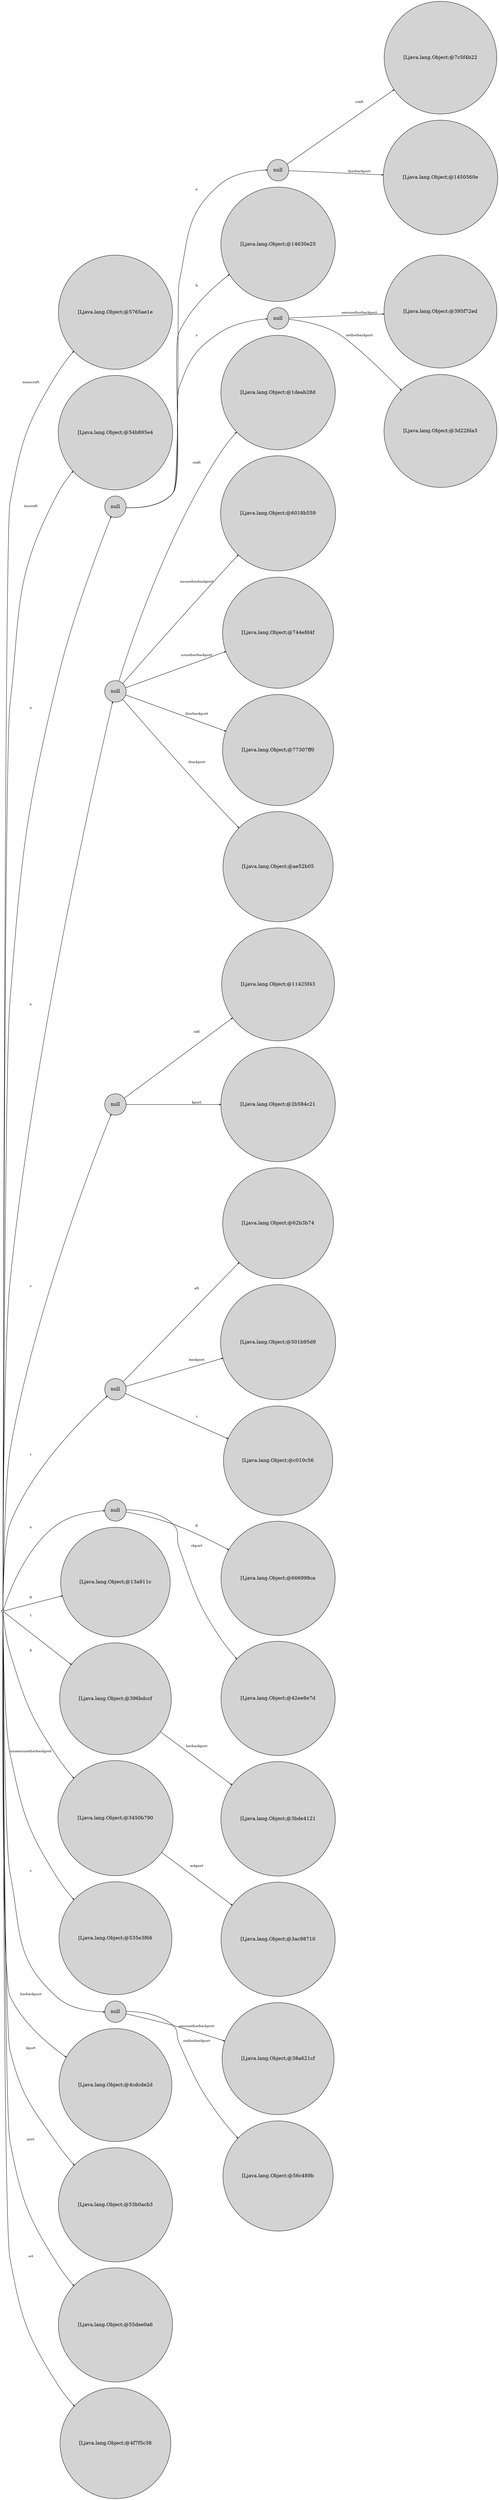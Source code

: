 digraph {
	rankdir = LR;
	ordering = out;
	edge [arrowsize=0.4,fontsize=10]
	node2B0EF11 [label="",style=filled,fillcolor=lightgrey,shape=circle,width=.1,height=.1];
//------leaves------
	node4472C502 [label="[Ljava.lang.Object;@5765ae1e",shape=point,style=filled,fillcolor=lightgrey,shape=circle,width=.07,height=.07]
	node517520BC [label="[Ljava.lang.Object;@54b895e4",shape=point,style=filled,fillcolor=lightgrey,shape=circle,width=.07,height=.07]
	node63000A4 [label="[Ljava.lang.Object;@7c5f4b22",shape=point,style=filled,fillcolor=lightgrey,shape=circle,width=.07,height=.07]
	node457F4D5 [label="[Ljava.lang.Object;@1450560e",shape=point,style=filled,fillcolor=lightgrey,shape=circle,width=.07,height=.07]
	node12E34100 [label="[Ljava.lang.Object;@14630e25",shape=point,style=filled,fillcolor=lightgrey,shape=circle,width=.07,height=.07]
	node2F29A120 [label="[Ljava.lang.Object;@395f72ed",shape=point,style=filled,fillcolor=lightgrey,shape=circle,width=.07,height=.07]
	node313CDF87 [label="[Ljava.lang.Object;@3d22fda3",shape=point,style=filled,fillcolor=lightgrey,shape=circle,width=.07,height=.07]
	node5FE06B86 [label="[Ljava.lang.Object;@1deab28d",shape=point,style=filled,fillcolor=lightgrey,shape=circle,width=.07,height=.07]
	node4A7D8650 [label="[Ljava.lang.Object;@6018b559",shape=point,style=filled,fillcolor=lightgrey,shape=circle,width=.07,height=.07]
	node3CF85E87 [label="[Ljava.lang.Object;@744efd4f",shape=point,style=filled,fillcolor=lightgrey,shape=circle,width=.07,height=.07]
	node5227AA90 [label="[Ljava.lang.Object;@77307ff0",shape=point,style=filled,fillcolor=lightgrey,shape=circle,width=.07,height=.07]
	node9C21BF7 [label="[Ljava.lang.Object;@ae52b05",shape=point,style=filled,fillcolor=lightgrey,shape=circle,width=.07,height=.07]
	node657973E3 [label="[Ljava.lang.Object;@11425f43",shape=point,style=filled,fillcolor=lightgrey,shape=circle,width=.07,height=.07]
	node8C6E33F [label="[Ljava.lang.Object;@2b584c21",shape=point,style=filled,fillcolor=lightgrey,shape=circle,width=.07,height=.07]
	node590D4C2 [label="[Ljava.lang.Object;@62b3b74",shape=point,style=filled,fillcolor=lightgrey,shape=circle,width=.07,height=.07]
	node394BEF95 [label="[Ljava.lang.Object;@501b95d9",shape=point,style=filled,fillcolor=lightgrey,shape=circle,width=.07,height=.07]
	node532E6DDC [label="[Ljava.lang.Object;@c010c56",shape=point,style=filled,fillcolor=lightgrey,shape=circle,width=.07,height=.07]
	node6A506D04 [label="[Ljava.lang.Object;@666998ca",shape=point,style=filled,fillcolor=lightgrey,shape=circle,width=.07,height=.07]
	node46095956 [label="[Ljava.lang.Object;@42ee8e7d",shape=point,style=filled,fillcolor=lightgrey,shape=circle,width=.07,height=.07]
	node2BBFE369 [label="[Ljava.lang.Object;@13a911c",shape=point,style=filled,fillcolor=lightgrey,shape=circle,width=.07,height=.07]
	nodeDF5AB84 [label="[Ljava.lang.Object;@3bde4121",shape=point,style=filled,fillcolor=lightgrey,shape=circle,width=.07,height=.07]
	node6F2E4998 [label="[Ljava.lang.Object;@3ac98710",shape=point,style=filled,fillcolor=lightgrey,shape=circle,width=.07,height=.07]
	node1A40A246 [label="[Ljava.lang.Object;@535e3f66",shape=point,style=filled,fillcolor=lightgrey,shape=circle,width=.07,height=.07]
	node4E21CE1C [label="[Ljava.lang.Object;@38a621cf",shape=point,style=filled,fillcolor=lightgrey,shape=circle,width=.07,height=.07]
	node27EBF60F [label="[Ljava.lang.Object;@56c489b",shape=point,style=filled,fillcolor=lightgrey,shape=circle,width=.07,height=.07]
	node45FD2704 [label="[Ljava.lang.Object;@4cdcde2d",shape=point,style=filled,fillcolor=lightgrey,shape=circle,width=.07,height=.07]
	node347F1237 [label="[Ljava.lang.Object;@53b0acb3",shape=point,style=filled,fillcolor=lightgrey,shape=circle,width=.07,height=.07]
	node7FD974C6 [label="[Ljava.lang.Object;@55dee0a6",shape=point,style=filled,fillcolor=lightgrey,shape=circle,width=.07,height=.07]
	node19FCAE80 [label="[Ljava.lang.Object;@4f7f5c38",shape=point,style=filled,fillcolor=lightgrey,shape=circle,width=.07,height=.07]
//------internal nodes------
	node7BB47E55 [label="null",style=filled,fillcolor=lightgrey,shape=circle,width=.07,height=.07]
	node59CD7A55 [label="null",style=filled,fillcolor=lightgrey,shape=circle,width=.07,height=.07]
	node25394742 [label="null",style=filled,fillcolor=lightgrey,shape=circle,width=.07,height=.07]
	node10925141 [label="null",style=filled,fillcolor=lightgrey,shape=circle,width=.07,height=.07]
	node480CD3D0 [label="null",style=filled,fillcolor=lightgrey,shape=circle,width=.07,height=.07]
	node7AA11756 [label="null",style=filled,fillcolor=lightgrey,shape=circle,width=.07,height=.07]
	node15CD5C17 [label="null",style=filled,fillcolor=lightgrey,shape=circle,width=.07,height=.07]
	node17D70FB6 [label="[Ljava.lang.Object;@396bdccf",style=filled,fillcolor=lightgrey,shape=circle,width=.07,height=.07]
	node4B827713 [label="[Ljava.lang.Object;@3450b790",style=filled,fillcolor=lightgrey,shape=circle,width=.07,height=.07]
	node1BD5B413 [label="null",style=filled,fillcolor=lightgrey,shape=circle,width=.07,height=.07]
//------edges------
	node2B0EF11 -> node4472C502 [label="minecraft",weight=10]
	node2B0EF11 -> node517520BC [label="inecraft",weight=10]
	node2B0EF11 -> node7BB47E55 [label="n",weight=10]
	node7BB47E55 -> node59CD7A55 [label="e",weight=10]
	node59CD7A55 -> node63000A4 [label="craft",weight=10]
	node59CD7A55 -> node457F4D5 [label="therbackport",weight=10]
	node7BB47E55 -> node12E34100 [label="b",weight=10]
	node7BB47E55 -> node25394742 [label="s",weight=10]
	node25394742 -> node2F29A120 [label="eensnetherbackport",weight=10]
	node25394742 -> node313CDF87 [label="netherbackport",weight=10]
	node2B0EF11 -> node10925141 [label="e",weight=10]
	node10925141 -> node5FE06B86 [label="craft",weight=10]
	node10925141 -> node4A7D8650 [label="ensnetherbackport",weight=10]
	node10925141 -> node3CF85E87 [label="nsnetherbackport",weight=10]
	node10925141 -> node5227AA90 [label="therbackport",weight=10]
	node10925141 -> node9C21BF7 [label="rbackport",weight=10]
	node2B0EF11 -> node480CD3D0 [label="c",weight=10]
	node480CD3D0 -> node657973E3 [label="raft",weight=10]
	node480CD3D0 -> node8C6E33F [label="kport",weight=10]
	node2B0EF11 -> node7AA11756 [label="r",weight=10]
	node7AA11756 -> node590D4C2 [label="aft",weight=10]
	node7AA11756 -> node394BEF95 [label="backport",weight=10]
	node7AA11756 -> node532E6DDC [label="t",weight=10]
	node2B0EF11 -> node15CD5C17 [label="a",weight=10]
	node15CD5C17 -> node6A506D04 [label="ft",weight=10]
	node15CD5C17 -> node46095956 [label="ckport",weight=10]
	node2B0EF11 -> node2BBFE369 [label="ft",weight=10]
	node2B0EF11 -> node17D70FB6 [label="t",weight=10]
	node17D70FB6 -> nodeDF5AB84 [label="herbackport",weight=10]
	node2B0EF11 -> node4B827713 [label="b",weight=10]
	node4B827713 -> node6F2E4998 [label="ackport",weight=10]
	node2B0EF11 -> node1A40A246 [label="unseensnetherbackport",weight=10]
	node2B0EF11 -> node1BD5B413 [label="s",weight=10]
	node1BD5B413 -> node4E21CE1C [label="eensnetherbackport",weight=10]
	node1BD5B413 -> node27EBF60F [label="netherbackport",weight=10]
	node2B0EF11 -> node45FD2704 [label="herbackport",weight=10]
	node2B0EF11 -> node347F1237 [label="kport",weight=10]
	node2B0EF11 -> node7FD974C6 [label="port",weight=10]
	node2B0EF11 -> node19FCAE80 [label="ort",weight=10]
}
